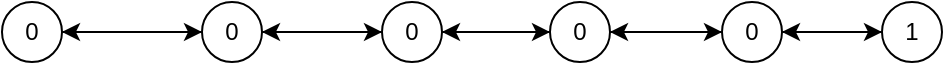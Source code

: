 <mxfile version="15.8.3" type="github">
  <diagram id="QYaOPdWmR0xaWbTQR-_n" name="Page-1">
    <mxGraphModel dx="946" dy="501" grid="1" gridSize="10" guides="1" tooltips="1" connect="1" arrows="1" fold="1" page="1" pageScale="1" pageWidth="827" pageHeight="1169" math="0" shadow="0">
      <root>
        <mxCell id="0" />
        <mxCell id="1" parent="0" />
        <mxCell id="4SRvurFSlK2ozCXUQPIR-8" style="edgeStyle=orthogonalEdgeStyle;rounded=0;orthogonalLoop=1;jettySize=auto;html=1;exitX=1;exitY=0.5;exitDx=0;exitDy=0;entryX=0;entryY=0.5;entryDx=0;entryDy=0;" edge="1" parent="1" source="4SRvurFSlK2ozCXUQPIR-1" target="4SRvurFSlK2ozCXUQPIR-2">
          <mxGeometry relative="1" as="geometry" />
        </mxCell>
        <mxCell id="4SRvurFSlK2ozCXUQPIR-1" value="0" style="ellipse;whiteSpace=wrap;html=1;aspect=fixed;" vertex="1" parent="1">
          <mxGeometry x="140" y="220" width="30" height="30" as="geometry" />
        </mxCell>
        <mxCell id="4SRvurFSlK2ozCXUQPIR-9" style="edgeStyle=orthogonalEdgeStyle;rounded=0;orthogonalLoop=1;jettySize=auto;html=1;exitX=1;exitY=0.5;exitDx=0;exitDy=0;entryX=0;entryY=0.5;entryDx=0;entryDy=0;" edge="1" parent="1" source="4SRvurFSlK2ozCXUQPIR-2" target="4SRvurFSlK2ozCXUQPIR-3">
          <mxGeometry relative="1" as="geometry" />
        </mxCell>
        <mxCell id="4SRvurFSlK2ozCXUQPIR-13" style="edgeStyle=orthogonalEdgeStyle;rounded=0;orthogonalLoop=1;jettySize=auto;html=1;exitX=0;exitY=0.5;exitDx=0;exitDy=0;" edge="1" parent="1" source="4SRvurFSlK2ozCXUQPIR-2">
          <mxGeometry relative="1" as="geometry">
            <mxPoint x="170" y="235" as="targetPoint" />
          </mxGeometry>
        </mxCell>
        <mxCell id="4SRvurFSlK2ozCXUQPIR-2" value="0" style="ellipse;whiteSpace=wrap;html=1;aspect=fixed;" vertex="1" parent="1">
          <mxGeometry x="240" y="220" width="30" height="30" as="geometry" />
        </mxCell>
        <mxCell id="4SRvurFSlK2ozCXUQPIR-10" style="edgeStyle=orthogonalEdgeStyle;rounded=0;orthogonalLoop=1;jettySize=auto;html=1;exitX=1;exitY=0.5;exitDx=0;exitDy=0;entryX=0;entryY=0.5;entryDx=0;entryDy=0;" edge="1" parent="1" source="4SRvurFSlK2ozCXUQPIR-3" target="4SRvurFSlK2ozCXUQPIR-5">
          <mxGeometry relative="1" as="geometry" />
        </mxCell>
        <mxCell id="4SRvurFSlK2ozCXUQPIR-14" style="edgeStyle=orthogonalEdgeStyle;rounded=0;orthogonalLoop=1;jettySize=auto;html=1;exitX=0;exitY=0.5;exitDx=0;exitDy=0;entryX=1;entryY=0.5;entryDx=0;entryDy=0;" edge="1" parent="1" source="4SRvurFSlK2ozCXUQPIR-3" target="4SRvurFSlK2ozCXUQPIR-2">
          <mxGeometry relative="1" as="geometry" />
        </mxCell>
        <mxCell id="4SRvurFSlK2ozCXUQPIR-3" value="0" style="ellipse;whiteSpace=wrap;html=1;aspect=fixed;" vertex="1" parent="1">
          <mxGeometry x="330" y="220" width="30" height="30" as="geometry" />
        </mxCell>
        <mxCell id="4SRvurFSlK2ozCXUQPIR-12" style="edgeStyle=orthogonalEdgeStyle;rounded=0;orthogonalLoop=1;jettySize=auto;html=1;exitX=1;exitY=0.5;exitDx=0;exitDy=0;entryX=0;entryY=0.5;entryDx=0;entryDy=0;" edge="1" parent="1" source="4SRvurFSlK2ozCXUQPIR-4" target="4SRvurFSlK2ozCXUQPIR-6">
          <mxGeometry relative="1" as="geometry" />
        </mxCell>
        <mxCell id="4SRvurFSlK2ozCXUQPIR-16" style="edgeStyle=orthogonalEdgeStyle;rounded=0;orthogonalLoop=1;jettySize=auto;html=1;exitX=0;exitY=0.5;exitDx=0;exitDy=0;entryX=1;entryY=0.5;entryDx=0;entryDy=0;" edge="1" parent="1" source="4SRvurFSlK2ozCXUQPIR-4" target="4SRvurFSlK2ozCXUQPIR-5">
          <mxGeometry relative="1" as="geometry" />
        </mxCell>
        <mxCell id="4SRvurFSlK2ozCXUQPIR-4" value="0" style="ellipse;whiteSpace=wrap;html=1;aspect=fixed;" vertex="1" parent="1">
          <mxGeometry x="500" y="220" width="30" height="30" as="geometry" />
        </mxCell>
        <mxCell id="4SRvurFSlK2ozCXUQPIR-11" style="edgeStyle=orthogonalEdgeStyle;rounded=0;orthogonalLoop=1;jettySize=auto;html=1;exitX=1;exitY=0.5;exitDx=0;exitDy=0;" edge="1" parent="1" source="4SRvurFSlK2ozCXUQPIR-5" target="4SRvurFSlK2ozCXUQPIR-4">
          <mxGeometry relative="1" as="geometry" />
        </mxCell>
        <mxCell id="4SRvurFSlK2ozCXUQPIR-15" style="edgeStyle=orthogonalEdgeStyle;rounded=0;orthogonalLoop=1;jettySize=auto;html=1;exitX=0;exitY=0.5;exitDx=0;exitDy=0;" edge="1" parent="1" source="4SRvurFSlK2ozCXUQPIR-5" target="4SRvurFSlK2ozCXUQPIR-3">
          <mxGeometry relative="1" as="geometry" />
        </mxCell>
        <mxCell id="4SRvurFSlK2ozCXUQPIR-5" value="0" style="ellipse;whiteSpace=wrap;html=1;aspect=fixed;" vertex="1" parent="1">
          <mxGeometry x="414" y="220" width="30" height="30" as="geometry" />
        </mxCell>
        <mxCell id="4SRvurFSlK2ozCXUQPIR-17" style="edgeStyle=orthogonalEdgeStyle;rounded=0;orthogonalLoop=1;jettySize=auto;html=1;exitX=0;exitY=0.5;exitDx=0;exitDy=0;entryX=1;entryY=0.5;entryDx=0;entryDy=0;" edge="1" parent="1" source="4SRvurFSlK2ozCXUQPIR-6" target="4SRvurFSlK2ozCXUQPIR-4">
          <mxGeometry relative="1" as="geometry" />
        </mxCell>
        <mxCell id="4SRvurFSlK2ozCXUQPIR-6" value="1" style="ellipse;whiteSpace=wrap;html=1;aspect=fixed;" vertex="1" parent="1">
          <mxGeometry x="580" y="220" width="30" height="30" as="geometry" />
        </mxCell>
      </root>
    </mxGraphModel>
  </diagram>
</mxfile>
